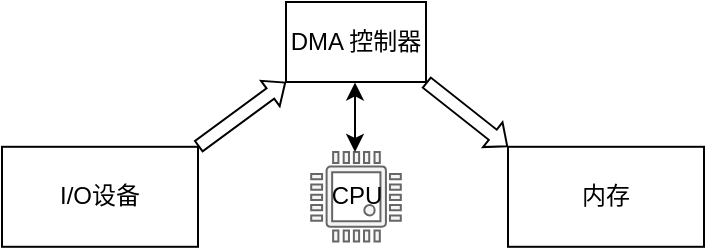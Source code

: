 <mxfile version="26.0.16">
  <diagram name="第 1 页" id="OJ0210RpTIkybgiUOnQx">
    <mxGraphModel dx="743" dy="539" grid="1" gridSize="10" guides="1" tooltips="1" connect="1" arrows="1" fold="1" page="1" pageScale="1" pageWidth="827" pageHeight="1169" math="0" shadow="0">
      <root>
        <mxCell id="0" />
        <mxCell id="1" parent="0" />
        <mxCell id="JqYaNNQgQ3jsdseVLydV-1" value="" style="pointerEvents=1;shadow=0;dashed=0;html=1;strokeColor=#666666;fillColor=#f5f5f5;labelPosition=center;verticalLabelPosition=bottom;verticalAlign=top;align=center;outlineConnect=0;shape=mxgraph.veeam.cpu;fontColor=#333333;" vertex="1" parent="1">
          <mxGeometry x="202.6" y="120" width="44.8" height="44.8" as="geometry" />
        </mxCell>
        <mxCell id="JqYaNNQgQ3jsdseVLydV-2" value="内存" style="rounded=0;whiteSpace=wrap;html=1;" vertex="1" parent="1">
          <mxGeometry x="301" y="117.4" width="98" height="50" as="geometry" />
        </mxCell>
        <mxCell id="JqYaNNQgQ3jsdseVLydV-3" value="CPU" style="text;html=1;align=center;verticalAlign=middle;resizable=0;points=[];autosize=1;strokeColor=none;fillColor=none;" vertex="1" parent="1">
          <mxGeometry x="200" y="127.4" width="50" height="30" as="geometry" />
        </mxCell>
        <mxCell id="JqYaNNQgQ3jsdseVLydV-4" value="I/O设备" style="rounded=0;whiteSpace=wrap;html=1;" vertex="1" parent="1">
          <mxGeometry x="48" y="117.4" width="98" height="50" as="geometry" />
        </mxCell>
        <mxCell id="JqYaNNQgQ3jsdseVLydV-5" value="" style="shape=flexArrow;endArrow=classic;html=1;rounded=0;exitX=1;exitY=0;exitDx=0;exitDy=0;endWidth=8.316;endSize=2.736;width=6.429;entryX=0;entryY=1;entryDx=0;entryDy=0;" edge="1" parent="1" source="JqYaNNQgQ3jsdseVLydV-4" target="JqYaNNQgQ3jsdseVLydV-7">
          <mxGeometry width="50" height="50" relative="1" as="geometry">
            <mxPoint x="160" y="290" as="sourcePoint" />
            <mxPoint x="210" y="240" as="targetPoint" />
          </mxGeometry>
        </mxCell>
        <mxCell id="JqYaNNQgQ3jsdseVLydV-6" value="" style="shape=flexArrow;endArrow=classic;html=1;rounded=0;exitX=1;exitY=1;exitDx=0;exitDy=0;endWidth=8.316;endSize=2.736;width=6.429;entryX=0;entryY=0;entryDx=0;entryDy=0;" edge="1" parent="1" source="JqYaNNQgQ3jsdseVLydV-7" target="JqYaNNQgQ3jsdseVLydV-2">
          <mxGeometry width="50" height="50" relative="1" as="geometry">
            <mxPoint x="247.4" y="142.17" as="sourcePoint" />
            <mxPoint x="300.4" y="142.17" as="targetPoint" />
          </mxGeometry>
        </mxCell>
        <mxCell id="JqYaNNQgQ3jsdseVLydV-7" value="DMA 控制器" style="rounded=0;whiteSpace=wrap;html=1;" vertex="1" parent="1">
          <mxGeometry x="190" y="45" width="70" height="40" as="geometry" />
        </mxCell>
        <mxCell id="JqYaNNQgQ3jsdseVLydV-8" value="" style="endArrow=classic;startArrow=classic;html=1;rounded=0;" edge="1" parent="1">
          <mxGeometry width="50" height="50" relative="1" as="geometry">
            <mxPoint x="224.5" y="120.0" as="sourcePoint" />
            <mxPoint x="224.5" y="85.2" as="targetPoint" />
          </mxGeometry>
        </mxCell>
      </root>
    </mxGraphModel>
  </diagram>
</mxfile>
